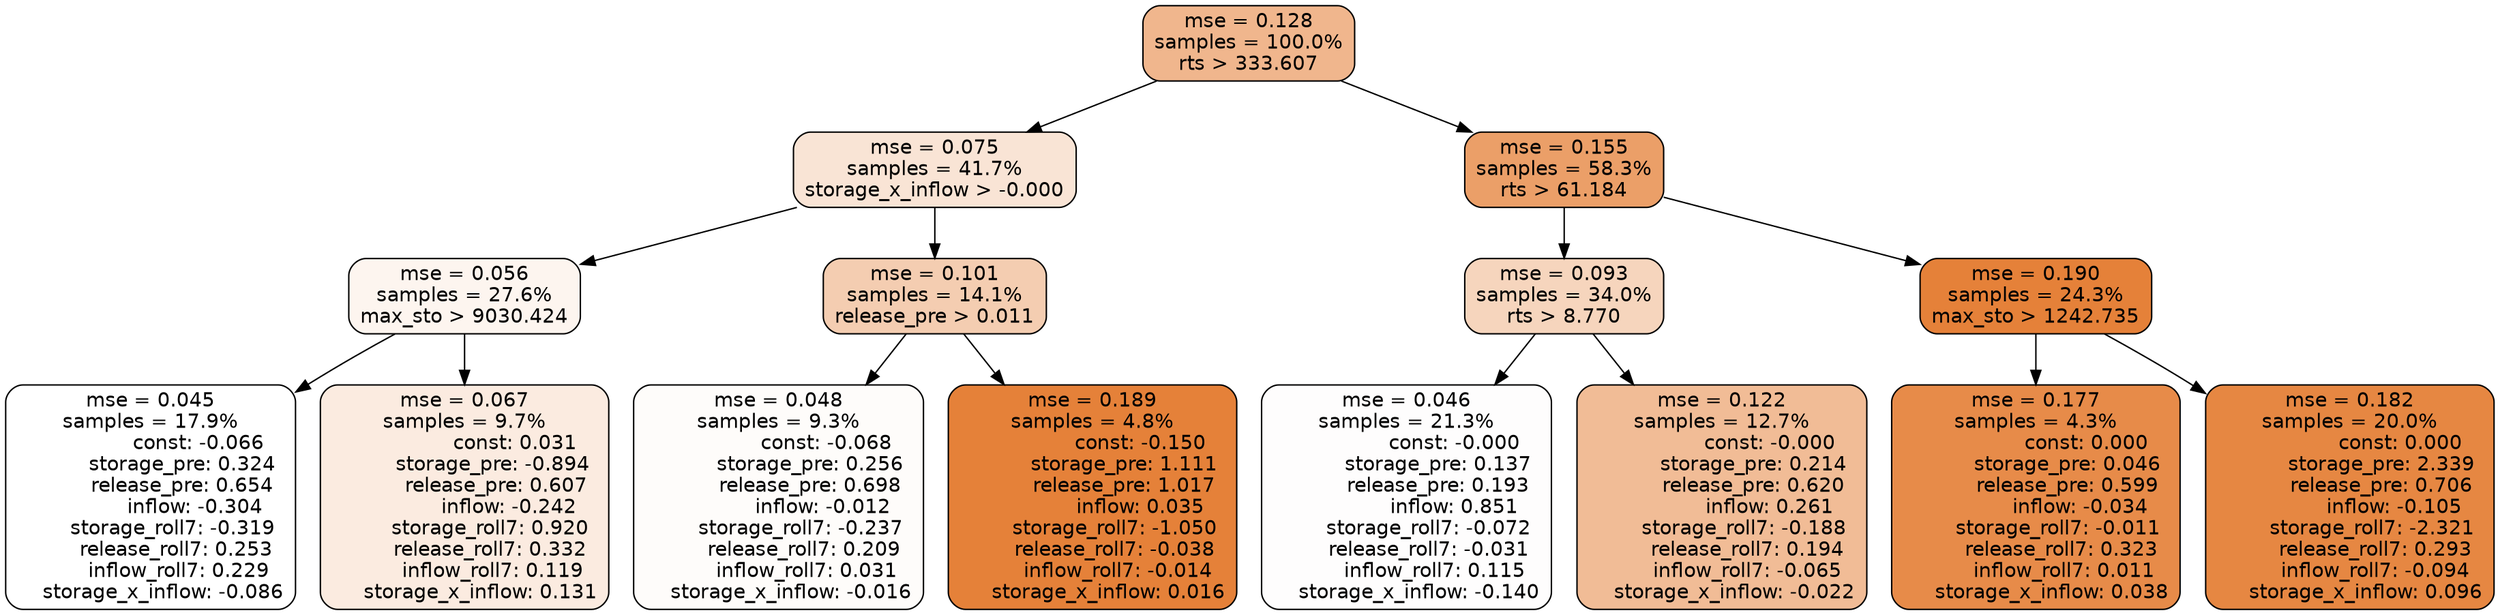 digraph tree {
node [shape=rectangle, style="filled, rounded", color="black", fontname=helvetica] ;
edge [fontname=helvetica] ;
	"0" [label="mse = 0.128
samples = 100.0%
rts > 333.607", fillcolor="#f0b68d"]
	"8" [label="mse = 0.075
samples = 41.7%
storage_x_inflow > -0.000", fillcolor="#f9e4d5"]
	"1" [label="mse = 0.155
samples = 58.3%
rts > 61.184", fillcolor="#eb9f68"]
	"9" [label="mse = 0.056
samples = 27.6%
max_sto > 9030.424", fillcolor="#fdf5ef"]
	"12" [label="mse = 0.101
samples = 14.1%
release_pre > 0.011", fillcolor="#f4cdb1"]
	"2" [label="mse = 0.093
samples = 34.0%
rts > 8.770", fillcolor="#f6d5bd"]
	"5" [label="mse = 0.190
samples = 24.3%
max_sto > 1242.735", fillcolor="#e58139"]
	"10" [label="mse = 0.045
samples = 17.9%
               const: -0.066
          storage_pre: 0.324
          release_pre: 0.654
              inflow: -0.304
       storage_roll7: -0.319
        release_roll7: 0.253
         inflow_roll7: 0.229
    storage_x_inflow: -0.086", fillcolor="#ffffff"]
	"11" [label="mse = 0.067
samples = 9.7%
                const: 0.031
         storage_pre: -0.894
          release_pre: 0.607
              inflow: -0.242
        storage_roll7: 0.920
        release_roll7: 0.332
         inflow_roll7: 0.119
     storage_x_inflow: 0.131", fillcolor="#fbebe0"]
	"13" [label="mse = 0.048
samples = 9.3%
               const: -0.068
          storage_pre: 0.256
          release_pre: 0.698
              inflow: -0.012
       storage_roll7: -0.237
        release_roll7: 0.209
         inflow_roll7: 0.031
    storage_x_inflow: -0.016", fillcolor="#fefcfa"]
	"14" [label="mse = 0.189
samples = 4.8%
               const: -0.150
          storage_pre: 1.111
          release_pre: 1.017
               inflow: 0.035
       storage_roll7: -1.050
       release_roll7: -0.038
        inflow_roll7: -0.014
     storage_x_inflow: 0.016", fillcolor="#e58139"]
	"3" [label="mse = 0.046
samples = 21.3%
               const: -0.000
          storage_pre: 0.137
          release_pre: 0.193
               inflow: 0.851
       storage_roll7: -0.072
       release_roll7: -0.031
         inflow_roll7: 0.115
    storage_x_inflow: -0.140", fillcolor="#fefdfd"]
	"4" [label="mse = 0.122
samples = 12.7%
               const: -0.000
          storage_pre: 0.214
          release_pre: 0.620
               inflow: 0.261
       storage_roll7: -0.188
        release_roll7: 0.194
        inflow_roll7: -0.065
    storage_x_inflow: -0.022", fillcolor="#f1bc96"]
	"7" [label="mse = 0.177
samples = 4.3%
                const: 0.000
          storage_pre: 0.046
          release_pre: 0.599
              inflow: -0.034
       storage_roll7: -0.011
        release_roll7: 0.323
         inflow_roll7: 0.011
     storage_x_inflow: 0.038", fillcolor="#e78b49"]
	"6" [label="mse = 0.182
samples = 20.0%
                const: 0.000
          storage_pre: 2.339
          release_pre: 0.706
              inflow: -0.105
       storage_roll7: -2.321
        release_roll7: 0.293
        inflow_roll7: -0.094
     storage_x_inflow: 0.096", fillcolor="#e68742"]

	"0" -> "1"
	"0" -> "8"
	"8" -> "9"
	"8" -> "12"
	"1" -> "2"
	"1" -> "5"
	"9" -> "10"
	"9" -> "11"
	"12" -> "13"
	"12" -> "14"
	"2" -> "3"
	"2" -> "4"
	"5" -> "6"
	"5" -> "7"
}